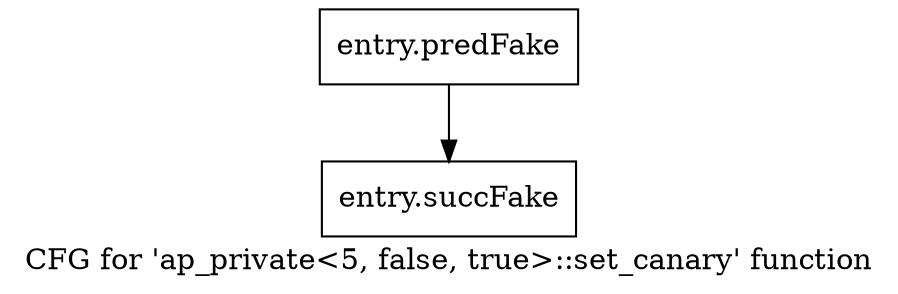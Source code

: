 digraph "CFG for 'ap_private\<5, false, true\>::set_canary' function" {
	label="CFG for 'ap_private\<5, false, true\>::set_canary' function";

	Node0x58234c0 [shape=record,filename="",linenumber="",label="{entry.predFake}"];
	Node0x58234c0 -> Node0x5ac2420[ callList="" memoryops="" filename="/home/omerfaruk/tools/Xilinx/Vitis_HLS/2023.2/include/etc/ap_private.h" execusionnum="18"];
	Node0x5ac2420 [shape=record,filename="/home/omerfaruk/tools/Xilinx/Vitis_HLS/2023.2/include/etc/ap_private.h",linenumber="1385",label="{entry.succFake}"];
}
